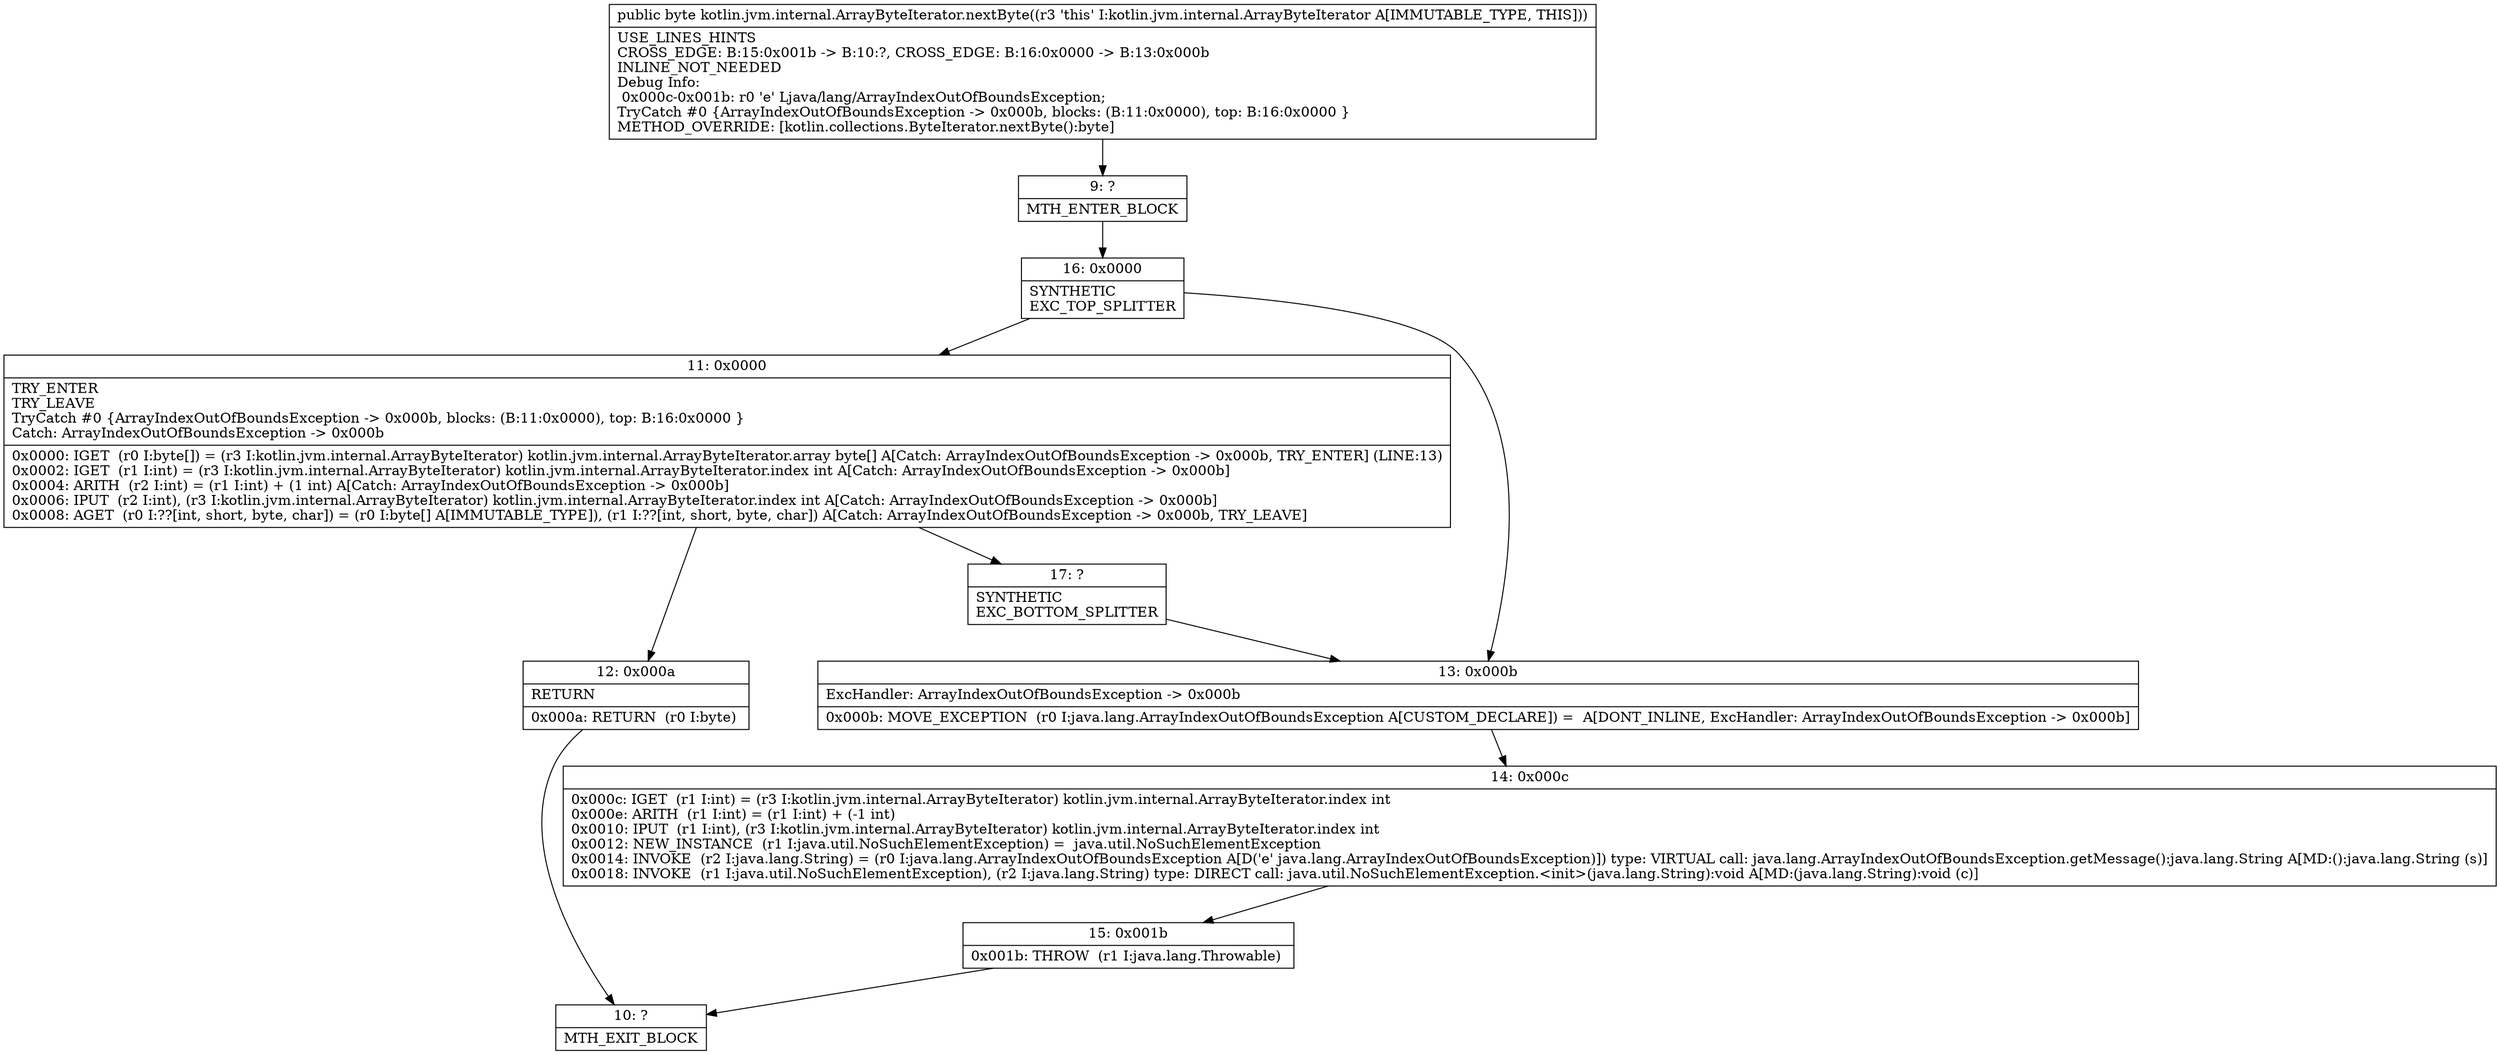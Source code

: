 digraph "CFG forkotlin.jvm.internal.ArrayByteIterator.nextByte()B" {
Node_9 [shape=record,label="{9\:\ ?|MTH_ENTER_BLOCK\l}"];
Node_16 [shape=record,label="{16\:\ 0x0000|SYNTHETIC\lEXC_TOP_SPLITTER\l}"];
Node_11 [shape=record,label="{11\:\ 0x0000|TRY_ENTER\lTRY_LEAVE\lTryCatch #0 \{ArrayIndexOutOfBoundsException \-\> 0x000b, blocks: (B:11:0x0000), top: B:16:0x0000 \}\lCatch: ArrayIndexOutOfBoundsException \-\> 0x000b\l|0x0000: IGET  (r0 I:byte[]) = (r3 I:kotlin.jvm.internal.ArrayByteIterator) kotlin.jvm.internal.ArrayByteIterator.array byte[] A[Catch: ArrayIndexOutOfBoundsException \-\> 0x000b, TRY_ENTER] (LINE:13)\l0x0002: IGET  (r1 I:int) = (r3 I:kotlin.jvm.internal.ArrayByteIterator) kotlin.jvm.internal.ArrayByteIterator.index int A[Catch: ArrayIndexOutOfBoundsException \-\> 0x000b]\l0x0004: ARITH  (r2 I:int) = (r1 I:int) + (1 int) A[Catch: ArrayIndexOutOfBoundsException \-\> 0x000b]\l0x0006: IPUT  (r2 I:int), (r3 I:kotlin.jvm.internal.ArrayByteIterator) kotlin.jvm.internal.ArrayByteIterator.index int A[Catch: ArrayIndexOutOfBoundsException \-\> 0x000b]\l0x0008: AGET  (r0 I:??[int, short, byte, char]) = (r0 I:byte[] A[IMMUTABLE_TYPE]), (r1 I:??[int, short, byte, char]) A[Catch: ArrayIndexOutOfBoundsException \-\> 0x000b, TRY_LEAVE]\l}"];
Node_12 [shape=record,label="{12\:\ 0x000a|RETURN\l|0x000a: RETURN  (r0 I:byte) \l}"];
Node_10 [shape=record,label="{10\:\ ?|MTH_EXIT_BLOCK\l}"];
Node_17 [shape=record,label="{17\:\ ?|SYNTHETIC\lEXC_BOTTOM_SPLITTER\l}"];
Node_13 [shape=record,label="{13\:\ 0x000b|ExcHandler: ArrayIndexOutOfBoundsException \-\> 0x000b\l|0x000b: MOVE_EXCEPTION  (r0 I:java.lang.ArrayIndexOutOfBoundsException A[CUSTOM_DECLARE]) =  A[DONT_INLINE, ExcHandler: ArrayIndexOutOfBoundsException \-\> 0x000b]\l}"];
Node_14 [shape=record,label="{14\:\ 0x000c|0x000c: IGET  (r1 I:int) = (r3 I:kotlin.jvm.internal.ArrayByteIterator) kotlin.jvm.internal.ArrayByteIterator.index int \l0x000e: ARITH  (r1 I:int) = (r1 I:int) + (\-1 int) \l0x0010: IPUT  (r1 I:int), (r3 I:kotlin.jvm.internal.ArrayByteIterator) kotlin.jvm.internal.ArrayByteIterator.index int \l0x0012: NEW_INSTANCE  (r1 I:java.util.NoSuchElementException) =  java.util.NoSuchElementException \l0x0014: INVOKE  (r2 I:java.lang.String) = (r0 I:java.lang.ArrayIndexOutOfBoundsException A[D('e' java.lang.ArrayIndexOutOfBoundsException)]) type: VIRTUAL call: java.lang.ArrayIndexOutOfBoundsException.getMessage():java.lang.String A[MD:():java.lang.String (s)]\l0x0018: INVOKE  (r1 I:java.util.NoSuchElementException), (r2 I:java.lang.String) type: DIRECT call: java.util.NoSuchElementException.\<init\>(java.lang.String):void A[MD:(java.lang.String):void (c)]\l}"];
Node_15 [shape=record,label="{15\:\ 0x001b|0x001b: THROW  (r1 I:java.lang.Throwable) \l}"];
MethodNode[shape=record,label="{public byte kotlin.jvm.internal.ArrayByteIterator.nextByte((r3 'this' I:kotlin.jvm.internal.ArrayByteIterator A[IMMUTABLE_TYPE, THIS]))  | USE_LINES_HINTS\lCROSS_EDGE: B:15:0x001b \-\> B:10:?, CROSS_EDGE: B:16:0x0000 \-\> B:13:0x000b\lINLINE_NOT_NEEDED\lDebug Info:\l  0x000c\-0x001b: r0 'e' Ljava\/lang\/ArrayIndexOutOfBoundsException;\lTryCatch #0 \{ArrayIndexOutOfBoundsException \-\> 0x000b, blocks: (B:11:0x0000), top: B:16:0x0000 \}\lMETHOD_OVERRIDE: [kotlin.collections.ByteIterator.nextByte():byte]\l}"];
MethodNode -> Node_9;Node_9 -> Node_16;
Node_16 -> Node_11;
Node_16 -> Node_13;
Node_11 -> Node_12;
Node_11 -> Node_17;
Node_12 -> Node_10;
Node_17 -> Node_13;
Node_13 -> Node_14;
Node_14 -> Node_15;
Node_15 -> Node_10;
}

